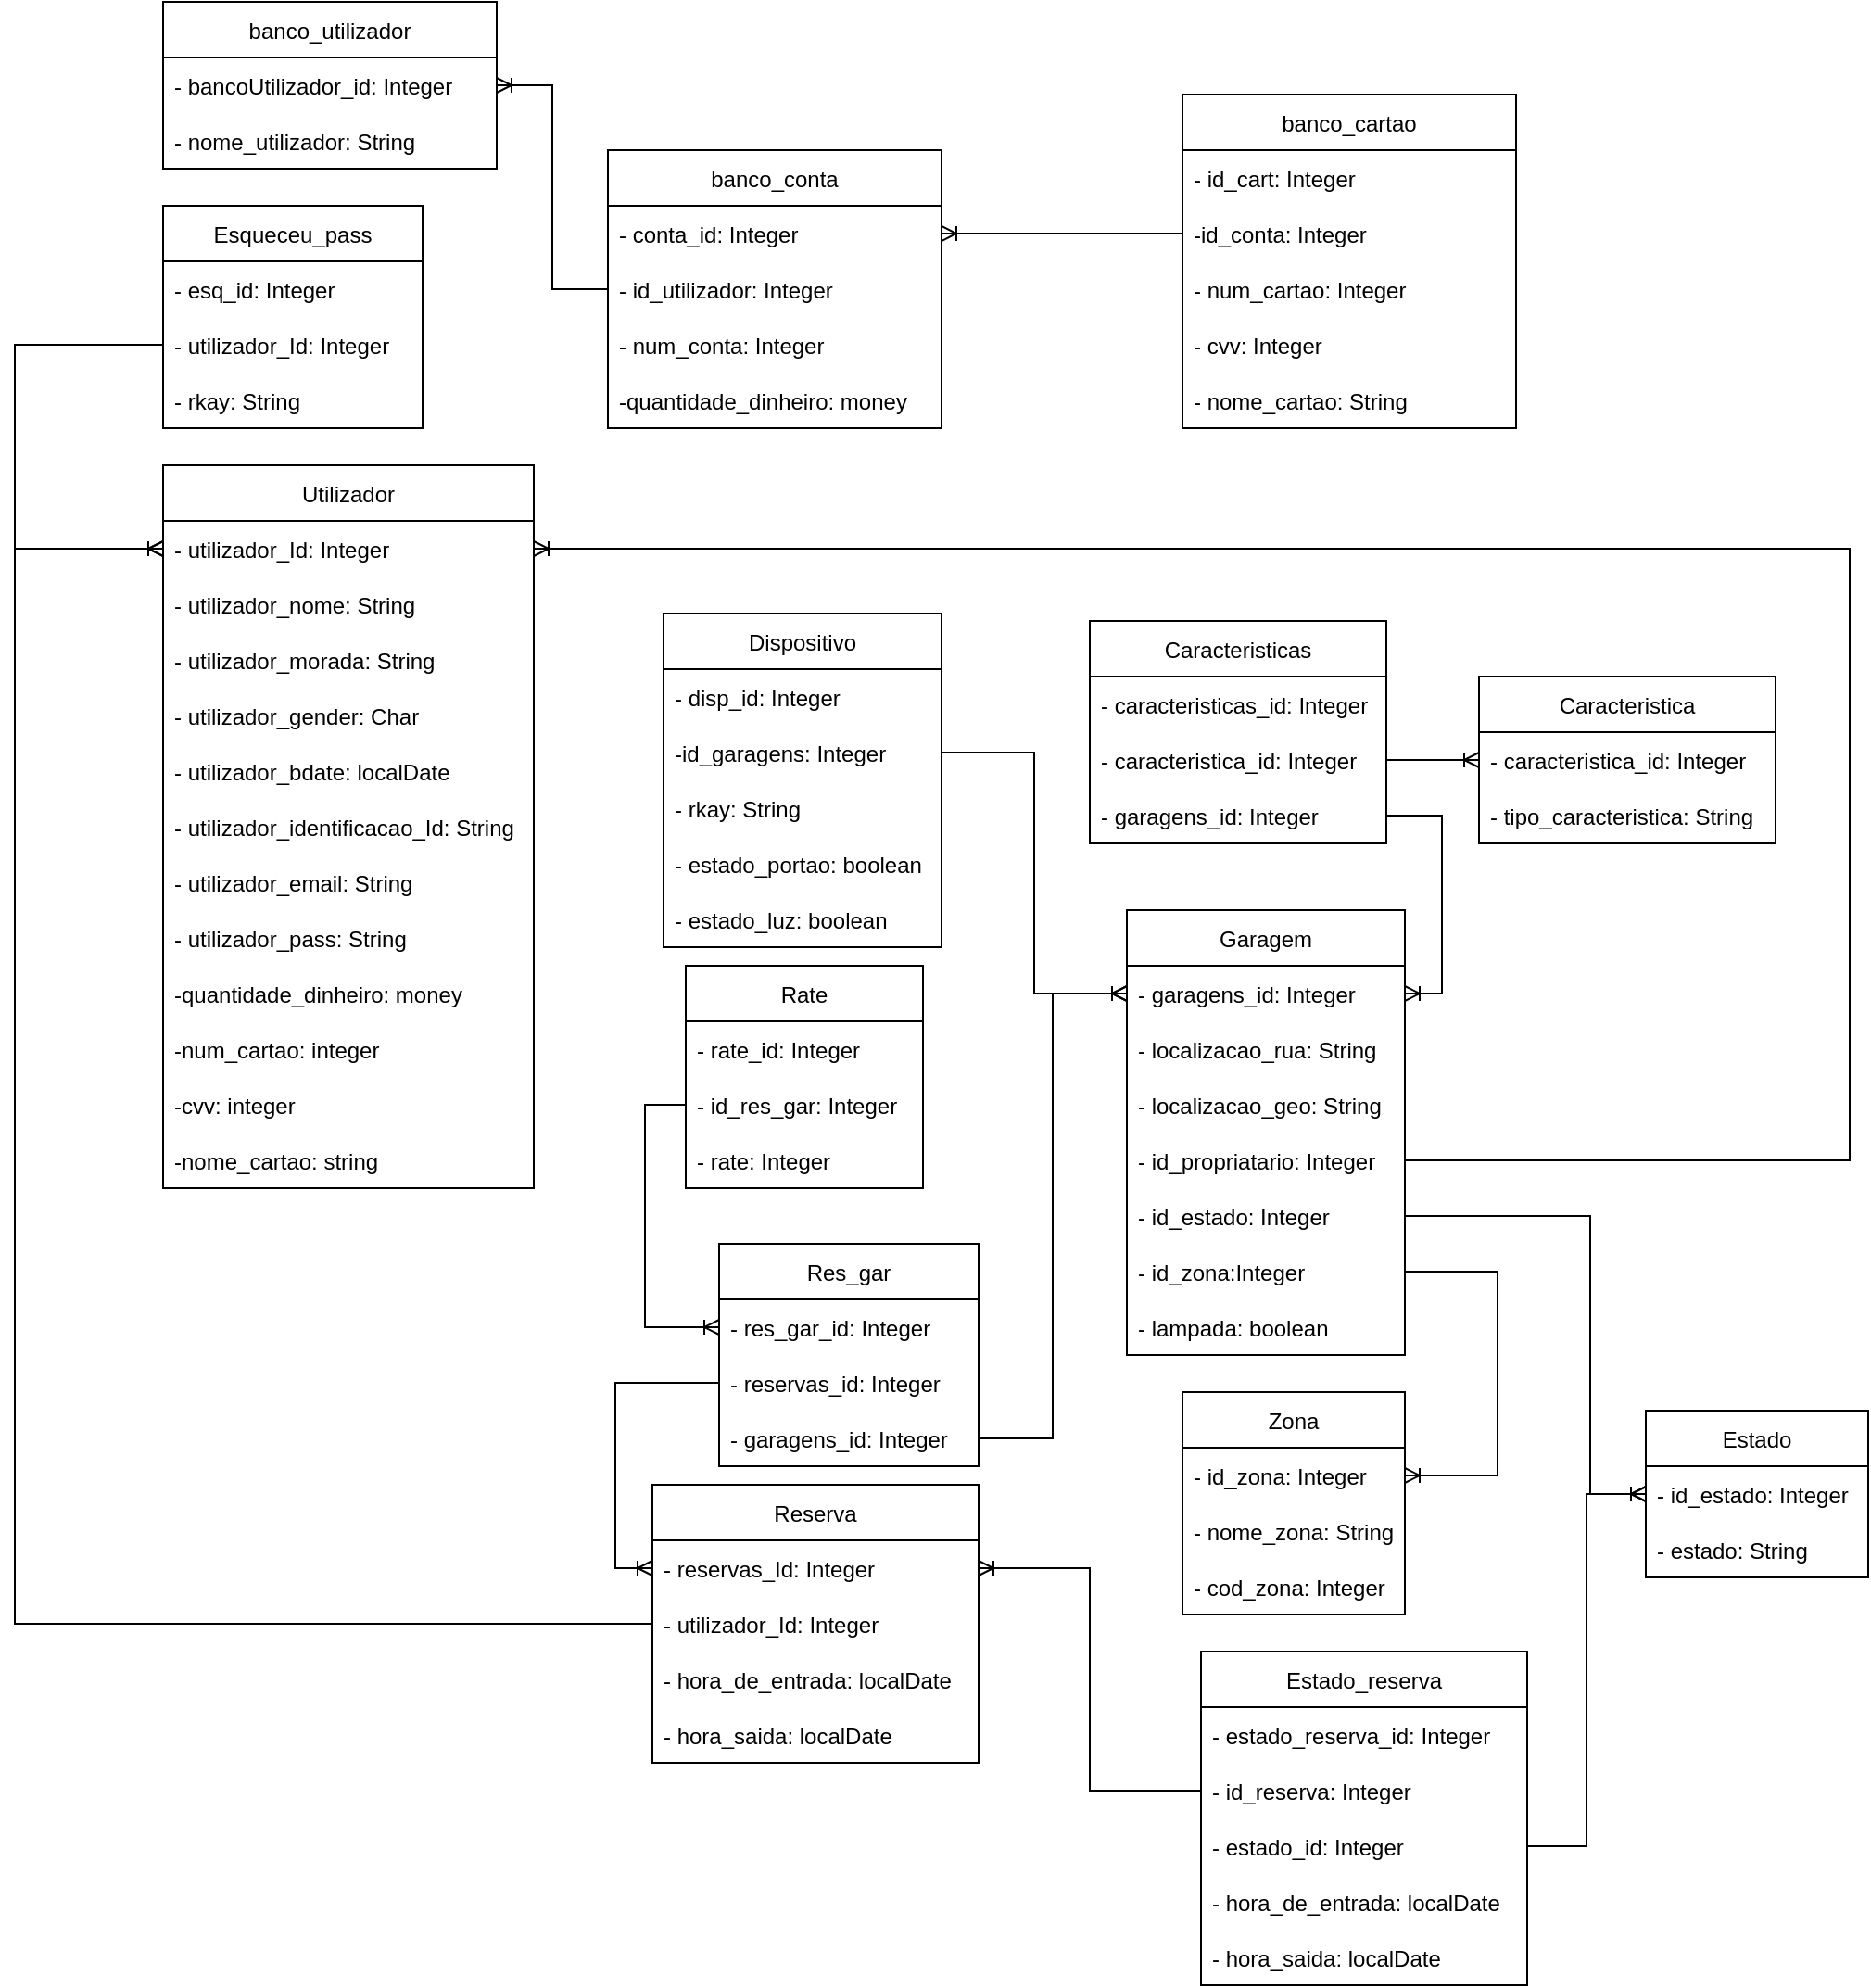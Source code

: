 <mxfile version="16.0.3" type="device"><diagram id="_NIFQZ709-v81NL5iWrv" name="Page-1"><mxGraphModel dx="2952" dy="1175" grid="1" gridSize="10" guides="1" tooltips="1" connect="1" arrows="1" fold="1" page="1" pageScale="1" pageWidth="827" pageHeight="1169" math="0" shadow="0"><root><mxCell id="0"/><mxCell id="1" parent="0"/><mxCell id="UOnvZTJCYlGmjPFMK3cX-1" value="Utilizador" style="swimlane;fontStyle=0;childLayout=stackLayout;horizontal=1;startSize=30;horizontalStack=0;resizeParent=1;resizeParentMax=0;resizeLast=0;collapsible=1;marginBottom=0;" parent="1" vertex="1"><mxGeometry x="-540" y="500" width="200" height="390" as="geometry"/></mxCell><mxCell id="UOnvZTJCYlGmjPFMK3cX-2" value="- utilizador_Id: Integer" style="text;strokeColor=none;fillColor=none;align=left;verticalAlign=middle;spacingLeft=4;spacingRight=4;overflow=hidden;points=[[0,0.5],[1,0.5]];portConstraint=eastwest;rotatable=0;" parent="UOnvZTJCYlGmjPFMK3cX-1" vertex="1"><mxGeometry y="30" width="200" height="30" as="geometry"/></mxCell><mxCell id="UOnvZTJCYlGmjPFMK3cX-3" value="- utilizador_nome: String" style="text;strokeColor=none;fillColor=none;align=left;verticalAlign=middle;spacingLeft=4;spacingRight=4;overflow=hidden;points=[[0,0.5],[1,0.5]];portConstraint=eastwest;rotatable=0;" parent="UOnvZTJCYlGmjPFMK3cX-1" vertex="1"><mxGeometry y="60" width="200" height="30" as="geometry"/></mxCell><mxCell id="UOnvZTJCYlGmjPFMK3cX-4" value="- utilizador_morada: String" style="text;strokeColor=none;fillColor=none;align=left;verticalAlign=middle;spacingLeft=4;spacingRight=4;overflow=hidden;points=[[0,0.5],[1,0.5]];portConstraint=eastwest;rotatable=0;" parent="UOnvZTJCYlGmjPFMK3cX-1" vertex="1"><mxGeometry y="90" width="200" height="30" as="geometry"/></mxCell><mxCell id="UOnvZTJCYlGmjPFMK3cX-50" value="- utilizador_gender: Char" style="text;strokeColor=none;fillColor=none;align=left;verticalAlign=middle;spacingLeft=4;spacingRight=4;overflow=hidden;points=[[0,0.5],[1,0.5]];portConstraint=eastwest;rotatable=0;" parent="UOnvZTJCYlGmjPFMK3cX-1" vertex="1"><mxGeometry y="120" width="200" height="30" as="geometry"/></mxCell><mxCell id="UOnvZTJCYlGmjPFMK3cX-51" value="- utilizador_bdate: localDate" style="text;strokeColor=none;fillColor=none;align=left;verticalAlign=middle;spacingLeft=4;spacingRight=4;overflow=hidden;points=[[0,0.5],[1,0.5]];portConstraint=eastwest;rotatable=0;" parent="UOnvZTJCYlGmjPFMK3cX-1" vertex="1"><mxGeometry y="150" width="200" height="30" as="geometry"/></mxCell><mxCell id="UOnvZTJCYlGmjPFMK3cX-52" value="- utilizador_identificacao_Id: String" style="text;strokeColor=none;fillColor=none;align=left;verticalAlign=middle;spacingLeft=4;spacingRight=4;overflow=hidden;points=[[0,0.5],[1,0.5]];portConstraint=eastwest;rotatable=0;" parent="UOnvZTJCYlGmjPFMK3cX-1" vertex="1"><mxGeometry y="180" width="200" height="30" as="geometry"/></mxCell><mxCell id="UOnvZTJCYlGmjPFMK3cX-53" value="- utilizador_email: String" style="text;strokeColor=none;fillColor=none;align=left;verticalAlign=middle;spacingLeft=4;spacingRight=4;overflow=hidden;points=[[0,0.5],[1,0.5]];portConstraint=eastwest;rotatable=0;" parent="UOnvZTJCYlGmjPFMK3cX-1" vertex="1"><mxGeometry y="210" width="200" height="30" as="geometry"/></mxCell><mxCell id="Xyl1kmjOaeubzJiTNwg9-1" value="- utilizador_pass: String" style="text;strokeColor=none;fillColor=none;align=left;verticalAlign=middle;spacingLeft=4;spacingRight=4;overflow=hidden;points=[[0,0.5],[1,0.5]];portConstraint=eastwest;rotatable=0;" vertex="1" parent="UOnvZTJCYlGmjPFMK3cX-1"><mxGeometry y="240" width="200" height="30" as="geometry"/></mxCell><mxCell id="Xyl1kmjOaeubzJiTNwg9-3" value="-quantidade_dinheiro: money" style="text;strokeColor=none;fillColor=none;align=left;verticalAlign=middle;spacingLeft=4;spacingRight=4;overflow=hidden;points=[[0,0.5],[1,0.5]];portConstraint=eastwest;rotatable=0;" vertex="1" parent="UOnvZTJCYlGmjPFMK3cX-1"><mxGeometry y="270" width="200" height="30" as="geometry"/></mxCell><mxCell id="Xyl1kmjOaeubzJiTNwg9-4" value="-num_cartao: integer" style="text;strokeColor=none;fillColor=none;align=left;verticalAlign=middle;spacingLeft=4;spacingRight=4;overflow=hidden;points=[[0,0.5],[1,0.5]];portConstraint=eastwest;rotatable=0;" vertex="1" parent="UOnvZTJCYlGmjPFMK3cX-1"><mxGeometry y="300" width="200" height="30" as="geometry"/></mxCell><mxCell id="Xyl1kmjOaeubzJiTNwg9-5" value="-cvv: integer" style="text;strokeColor=none;fillColor=none;align=left;verticalAlign=middle;spacingLeft=4;spacingRight=4;overflow=hidden;points=[[0,0.5],[1,0.5]];portConstraint=eastwest;rotatable=0;" vertex="1" parent="UOnvZTJCYlGmjPFMK3cX-1"><mxGeometry y="330" width="200" height="30" as="geometry"/></mxCell><mxCell id="Xyl1kmjOaeubzJiTNwg9-6" value="-nome_cartao: string" style="text;strokeColor=none;fillColor=none;align=left;verticalAlign=middle;spacingLeft=4;spacingRight=4;overflow=hidden;points=[[0,0.5],[1,0.5]];portConstraint=eastwest;rotatable=0;" vertex="1" parent="UOnvZTJCYlGmjPFMK3cX-1"><mxGeometry y="360" width="200" height="30" as="geometry"/></mxCell><mxCell id="UOnvZTJCYlGmjPFMK3cX-5" value="Reserva" style="swimlane;fontStyle=0;childLayout=stackLayout;horizontal=1;startSize=30;horizontalStack=0;resizeParent=1;resizeParentMax=0;resizeLast=0;collapsible=1;marginBottom=0;" parent="1" vertex="1"><mxGeometry x="-276" y="1050" width="176" height="150" as="geometry"/></mxCell><mxCell id="UOnvZTJCYlGmjPFMK3cX-6" value="- reservas_Id: Integer" style="text;strokeColor=none;fillColor=none;align=left;verticalAlign=middle;spacingLeft=4;spacingRight=4;overflow=hidden;points=[[0,0.5],[1,0.5]];portConstraint=eastwest;rotatable=0;" parent="UOnvZTJCYlGmjPFMK3cX-5" vertex="1"><mxGeometry y="30" width="176" height="30" as="geometry"/></mxCell><mxCell id="UOnvZTJCYlGmjPFMK3cX-7" value="- utilizador_Id: Integer" style="text;strokeColor=none;fillColor=none;align=left;verticalAlign=middle;spacingLeft=4;spacingRight=4;overflow=hidden;points=[[0,0.5],[1,0.5]];portConstraint=eastwest;rotatable=0;" parent="UOnvZTJCYlGmjPFMK3cX-5" vertex="1"><mxGeometry y="60" width="176" height="30" as="geometry"/></mxCell><mxCell id="UOnvZTJCYlGmjPFMK3cX-8" value="- hora_de_entrada: localDate" style="text;strokeColor=none;fillColor=none;align=left;verticalAlign=middle;spacingLeft=4;spacingRight=4;overflow=hidden;points=[[0,0.5],[1,0.5]];portConstraint=eastwest;rotatable=0;" parent="UOnvZTJCYlGmjPFMK3cX-5" vertex="1"><mxGeometry y="90" width="176" height="30" as="geometry"/></mxCell><mxCell id="UOnvZTJCYlGmjPFMK3cX-57" value="- hora_saida: localDate" style="text;strokeColor=none;fillColor=none;align=left;verticalAlign=middle;spacingLeft=4;spacingRight=4;overflow=hidden;points=[[0,0.5],[1,0.5]];portConstraint=eastwest;rotatable=0;" parent="UOnvZTJCYlGmjPFMK3cX-5" vertex="1"><mxGeometry y="120" width="176" height="30" as="geometry"/></mxCell><mxCell id="UOnvZTJCYlGmjPFMK3cX-9" value="Rate" style="swimlane;fontStyle=0;childLayout=stackLayout;horizontal=1;startSize=30;horizontalStack=0;resizeParent=1;resizeParentMax=0;resizeLast=0;collapsible=1;marginBottom=0;" parent="1" vertex="1"><mxGeometry x="-258" y="770" width="128" height="120" as="geometry"/></mxCell><mxCell id="UOnvZTJCYlGmjPFMK3cX-10" value="- rate_id: Integer" style="text;strokeColor=none;fillColor=none;align=left;verticalAlign=middle;spacingLeft=4;spacingRight=4;overflow=hidden;points=[[0,0.5],[1,0.5]];portConstraint=eastwest;rotatable=0;" parent="UOnvZTJCYlGmjPFMK3cX-9" vertex="1"><mxGeometry y="30" width="128" height="30" as="geometry"/></mxCell><mxCell id="UOnvZTJCYlGmjPFMK3cX-11" value="- id_res_gar: Integer" style="text;strokeColor=none;fillColor=none;align=left;verticalAlign=middle;spacingLeft=4;spacingRight=4;overflow=hidden;points=[[0,0.5],[1,0.5]];portConstraint=eastwest;rotatable=0;" parent="UOnvZTJCYlGmjPFMK3cX-9" vertex="1"><mxGeometry y="60" width="128" height="30" as="geometry"/></mxCell><mxCell id="UOnvZTJCYlGmjPFMK3cX-56" value="- rate: Integer" style="text;strokeColor=none;fillColor=none;align=left;verticalAlign=middle;spacingLeft=4;spacingRight=4;overflow=hidden;points=[[0,0.5],[1,0.5]];portConstraint=eastwest;rotatable=0;" parent="UOnvZTJCYlGmjPFMK3cX-9" vertex="1"><mxGeometry y="90" width="128" height="30" as="geometry"/></mxCell><mxCell id="UOnvZTJCYlGmjPFMK3cX-16" value="Res_gar" style="swimlane;fontStyle=0;childLayout=stackLayout;horizontal=1;startSize=30;horizontalStack=0;resizeParent=1;resizeParentMax=0;resizeLast=0;collapsible=1;marginBottom=0;" parent="1" vertex="1"><mxGeometry x="-240" y="920" width="140" height="120" as="geometry"/></mxCell><mxCell id="UOnvZTJCYlGmjPFMK3cX-17" value="- res_gar_id: Integer" style="text;strokeColor=none;fillColor=none;align=left;verticalAlign=middle;spacingLeft=4;spacingRight=4;overflow=hidden;points=[[0,0.5],[1,0.5]];portConstraint=eastwest;rotatable=0;" parent="UOnvZTJCYlGmjPFMK3cX-16" vertex="1"><mxGeometry y="30" width="140" height="30" as="geometry"/></mxCell><mxCell id="UOnvZTJCYlGmjPFMK3cX-18" value="- reservas_id: Integer" style="text;strokeColor=none;fillColor=none;align=left;verticalAlign=middle;spacingLeft=4;spacingRight=4;overflow=hidden;points=[[0,0.5],[1,0.5]];portConstraint=eastwest;rotatable=0;" parent="UOnvZTJCYlGmjPFMK3cX-16" vertex="1"><mxGeometry y="60" width="140" height="30" as="geometry"/></mxCell><mxCell id="UOnvZTJCYlGmjPFMK3cX-19" value="- garagens_id: Integer" style="text;strokeColor=none;fillColor=none;align=left;verticalAlign=middle;spacingLeft=4;spacingRight=4;overflow=hidden;points=[[0,0.5],[1,0.5]];portConstraint=eastwest;rotatable=0;" parent="UOnvZTJCYlGmjPFMK3cX-16" vertex="1"><mxGeometry y="90" width="140" height="30" as="geometry"/></mxCell><mxCell id="UOnvZTJCYlGmjPFMK3cX-27" value="Garagem" style="swimlane;fontStyle=0;childLayout=stackLayout;horizontal=1;startSize=30;horizontalStack=0;resizeParent=1;resizeParentMax=0;resizeLast=0;collapsible=1;marginBottom=0;" parent="1" vertex="1"><mxGeometry x="-20" y="740" width="150" height="240" as="geometry"/></mxCell><mxCell id="UOnvZTJCYlGmjPFMK3cX-29" value="- garagens_id: Integer" style="text;strokeColor=none;fillColor=none;align=left;verticalAlign=middle;spacingLeft=4;spacingRight=4;overflow=hidden;points=[[0,0.5],[1,0.5]];portConstraint=eastwest;rotatable=0;" parent="UOnvZTJCYlGmjPFMK3cX-27" vertex="1"><mxGeometry y="30" width="150" height="30" as="geometry"/></mxCell><mxCell id="Xyl1kmjOaeubzJiTNwg9-16" value="- localizacao_rua: String" style="text;strokeColor=none;fillColor=none;align=left;verticalAlign=middle;spacingLeft=4;spacingRight=4;overflow=hidden;points=[[0,0.5],[1,0.5]];portConstraint=eastwest;rotatable=0;" vertex="1" parent="UOnvZTJCYlGmjPFMK3cX-27"><mxGeometry y="60" width="150" height="30" as="geometry"/></mxCell><mxCell id="Xyl1kmjOaeubzJiTNwg9-17" value="- localizacao_geo: String" style="text;strokeColor=none;fillColor=none;align=left;verticalAlign=middle;spacingLeft=4;spacingRight=4;overflow=hidden;points=[[0,0.5],[1,0.5]];portConstraint=eastwest;rotatable=0;" vertex="1" parent="UOnvZTJCYlGmjPFMK3cX-27"><mxGeometry y="90" width="150" height="30" as="geometry"/></mxCell><mxCell id="UOnvZTJCYlGmjPFMK3cX-28" value="- id_propriatario: Integer" style="text;strokeColor=none;fillColor=none;align=left;verticalAlign=middle;spacingLeft=4;spacingRight=4;overflow=hidden;points=[[0,0.5],[1,0.5]];portConstraint=eastwest;rotatable=0;" parent="UOnvZTJCYlGmjPFMK3cX-27" vertex="1"><mxGeometry y="120" width="150" height="30" as="geometry"/></mxCell><mxCell id="UOnvZTJCYlGmjPFMK3cX-62" value="- id_estado: Integer" style="text;strokeColor=none;fillColor=none;align=left;verticalAlign=middle;spacingLeft=4;spacingRight=4;overflow=hidden;points=[[0,0.5],[1,0.5]];portConstraint=eastwest;rotatable=0;" parent="UOnvZTJCYlGmjPFMK3cX-27" vertex="1"><mxGeometry y="150" width="150" height="30" as="geometry"/></mxCell><mxCell id="UOnvZTJCYlGmjPFMK3cX-63" value="- id_zona:Integer" style="text;strokeColor=none;fillColor=none;align=left;verticalAlign=middle;spacingLeft=4;spacingRight=4;overflow=hidden;points=[[0,0.5],[1,0.5]];portConstraint=eastwest;rotatable=0;" parent="UOnvZTJCYlGmjPFMK3cX-27" vertex="1"><mxGeometry y="180" width="150" height="30" as="geometry"/></mxCell><mxCell id="Xyl1kmjOaeubzJiTNwg9-18" value="- lampada: boolean" style="text;strokeColor=none;fillColor=none;align=left;verticalAlign=middle;spacingLeft=4;spacingRight=4;overflow=hidden;points=[[0,0.5],[1,0.5]];portConstraint=eastwest;rotatable=0;" vertex="1" parent="UOnvZTJCYlGmjPFMK3cX-27"><mxGeometry y="210" width="150" height="30" as="geometry"/></mxCell><mxCell id="UOnvZTJCYlGmjPFMK3cX-34" value="Estado" style="swimlane;fontStyle=0;childLayout=stackLayout;horizontal=1;startSize=30;horizontalStack=0;resizeParent=1;resizeParentMax=0;resizeLast=0;collapsible=1;marginBottom=0;" parent="1" vertex="1"><mxGeometry x="260" y="1010" width="120" height="90" as="geometry"/></mxCell><mxCell id="UOnvZTJCYlGmjPFMK3cX-35" value="- id_estado: Integer" style="text;strokeColor=none;fillColor=none;align=left;verticalAlign=middle;spacingLeft=4;spacingRight=4;overflow=hidden;points=[[0,0.5],[1,0.5]];portConstraint=eastwest;rotatable=0;" parent="UOnvZTJCYlGmjPFMK3cX-34" vertex="1"><mxGeometry y="30" width="120" height="30" as="geometry"/></mxCell><mxCell id="UOnvZTJCYlGmjPFMK3cX-36" value="- estado: String" style="text;strokeColor=none;fillColor=none;align=left;verticalAlign=middle;spacingLeft=4;spacingRight=4;overflow=hidden;points=[[0,0.5],[1,0.5]];portConstraint=eastwest;rotatable=0;" parent="UOnvZTJCYlGmjPFMK3cX-34" vertex="1"><mxGeometry y="60" width="120" height="30" as="geometry"/></mxCell><mxCell id="UOnvZTJCYlGmjPFMK3cX-39" value="Zona" style="swimlane;fontStyle=0;childLayout=stackLayout;horizontal=1;startSize=30;horizontalStack=0;resizeParent=1;resizeParentMax=0;resizeLast=0;collapsible=1;marginBottom=0;" parent="1" vertex="1"><mxGeometry x="10" y="1000" width="120" height="120" as="geometry"/></mxCell><mxCell id="UOnvZTJCYlGmjPFMK3cX-40" value="- id_zona: Integer" style="text;strokeColor=none;fillColor=none;align=left;verticalAlign=middle;spacingLeft=4;spacingRight=4;overflow=hidden;points=[[0,0.5],[1,0.5]];portConstraint=eastwest;rotatable=0;" parent="UOnvZTJCYlGmjPFMK3cX-39" vertex="1"><mxGeometry y="30" width="120" height="30" as="geometry"/></mxCell><mxCell id="UOnvZTJCYlGmjPFMK3cX-41" value="- nome_zona: String" style="text;strokeColor=none;fillColor=none;align=left;verticalAlign=middle;spacingLeft=4;spacingRight=4;overflow=hidden;points=[[0,0.5],[1,0.5]];portConstraint=eastwest;rotatable=0;" parent="UOnvZTJCYlGmjPFMK3cX-39" vertex="1"><mxGeometry y="60" width="120" height="30" as="geometry"/></mxCell><mxCell id="UOnvZTJCYlGmjPFMK3cX-42" value="- cod_zona: Integer" style="text;strokeColor=none;fillColor=none;align=left;verticalAlign=middle;spacingLeft=4;spacingRight=4;overflow=hidden;points=[[0,0.5],[1,0.5]];portConstraint=eastwest;rotatable=0;" parent="UOnvZTJCYlGmjPFMK3cX-39" vertex="1"><mxGeometry y="90" width="120" height="30" as="geometry"/></mxCell><mxCell id="UOnvZTJCYlGmjPFMK3cX-44" value="Estado_reserva" style="swimlane;fontStyle=0;childLayout=stackLayout;horizontal=1;startSize=30;horizontalStack=0;resizeParent=1;resizeParentMax=0;resizeLast=0;collapsible=1;marginBottom=0;" parent="1" vertex="1"><mxGeometry x="20" y="1140" width="176" height="180" as="geometry"/></mxCell><mxCell id="UOnvZTJCYlGmjPFMK3cX-45" value="- estado_reserva_id: Integer" style="text;strokeColor=none;fillColor=none;align=left;verticalAlign=middle;spacingLeft=4;spacingRight=4;overflow=hidden;points=[[0,0.5],[1,0.5]];portConstraint=eastwest;rotatable=0;" parent="UOnvZTJCYlGmjPFMK3cX-44" vertex="1"><mxGeometry y="30" width="176" height="30" as="geometry"/></mxCell><mxCell id="Xyl1kmjOaeubzJiTNwg9-20" value="- id_reserva: Integer" style="text;strokeColor=none;fillColor=none;align=left;verticalAlign=middle;spacingLeft=4;spacingRight=4;overflow=hidden;points=[[0,0.5],[1,0.5]];portConstraint=eastwest;rotatable=0;" vertex="1" parent="UOnvZTJCYlGmjPFMK3cX-44"><mxGeometry y="60" width="176" height="30" as="geometry"/></mxCell><mxCell id="UOnvZTJCYlGmjPFMK3cX-46" value="- estado_id: Integer" style="text;strokeColor=none;fillColor=none;align=left;verticalAlign=middle;spacingLeft=4;spacingRight=4;overflow=hidden;points=[[0,0.5],[1,0.5]];portConstraint=eastwest;rotatable=0;" parent="UOnvZTJCYlGmjPFMK3cX-44" vertex="1"><mxGeometry y="90" width="176" height="30" as="geometry"/></mxCell><mxCell id="UOnvZTJCYlGmjPFMK3cX-58" value="- hora_de_entrada: localDate" style="text;strokeColor=none;fillColor=none;align=left;verticalAlign=middle;spacingLeft=4;spacingRight=4;overflow=hidden;points=[[0,0.5],[1,0.5]];portConstraint=eastwest;rotatable=0;" parent="UOnvZTJCYlGmjPFMK3cX-44" vertex="1"><mxGeometry y="120" width="176" height="30" as="geometry"/></mxCell><mxCell id="UOnvZTJCYlGmjPFMK3cX-59" value="- hora_saida: localDate" style="text;strokeColor=none;fillColor=none;align=left;verticalAlign=middle;spacingLeft=4;spacingRight=4;overflow=hidden;points=[[0,0.5],[1,0.5]];portConstraint=eastwest;rotatable=0;" parent="UOnvZTJCYlGmjPFMK3cX-44" vertex="1"><mxGeometry y="150" width="176" height="30" as="geometry"/></mxCell><mxCell id="Xyl1kmjOaeubzJiTNwg9-7" value="Caracteristicas" style="swimlane;fontStyle=0;childLayout=stackLayout;horizontal=1;startSize=30;horizontalStack=0;resizeParent=1;resizeParentMax=0;resizeLast=0;collapsible=1;marginBottom=0;" vertex="1" parent="1"><mxGeometry x="-40" y="584" width="160" height="120" as="geometry"/></mxCell><mxCell id="Xyl1kmjOaeubzJiTNwg9-8" value="- caracteristicas_id: Integer" style="text;strokeColor=none;fillColor=none;align=left;verticalAlign=middle;spacingLeft=4;spacingRight=4;overflow=hidden;points=[[0,0.5],[1,0.5]];portConstraint=eastwest;rotatable=0;" vertex="1" parent="Xyl1kmjOaeubzJiTNwg9-7"><mxGeometry y="30" width="160" height="30" as="geometry"/></mxCell><mxCell id="Xyl1kmjOaeubzJiTNwg9-27" value="- caracteristica_id: Integer" style="text;strokeColor=none;fillColor=none;align=left;verticalAlign=middle;spacingLeft=4;spacingRight=4;overflow=hidden;points=[[0,0.5],[1,0.5]];portConstraint=eastwest;rotatable=0;" vertex="1" parent="Xyl1kmjOaeubzJiTNwg9-7"><mxGeometry y="60" width="160" height="30" as="geometry"/></mxCell><mxCell id="Xyl1kmjOaeubzJiTNwg9-28" value="- garagens_id: Integer" style="text;strokeColor=none;fillColor=none;align=left;verticalAlign=middle;spacingLeft=4;spacingRight=4;overflow=hidden;points=[[0,0.5],[1,0.5]];portConstraint=eastwest;rotatable=0;" vertex="1" parent="Xyl1kmjOaeubzJiTNwg9-7"><mxGeometry y="90" width="160" height="30" as="geometry"/></mxCell><mxCell id="Xyl1kmjOaeubzJiTNwg9-11" value="Caracteristica" style="swimlane;fontStyle=0;childLayout=stackLayout;horizontal=1;startSize=30;horizontalStack=0;resizeParent=1;resizeParentMax=0;resizeLast=0;collapsible=1;marginBottom=0;" vertex="1" parent="1"><mxGeometry x="170" y="614" width="160" height="90" as="geometry"/></mxCell><mxCell id="Xyl1kmjOaeubzJiTNwg9-12" value="- caracteristica_id: Integer" style="text;strokeColor=none;fillColor=none;align=left;verticalAlign=middle;spacingLeft=4;spacingRight=4;overflow=hidden;points=[[0,0.5],[1,0.5]];portConstraint=eastwest;rotatable=0;" vertex="1" parent="Xyl1kmjOaeubzJiTNwg9-11"><mxGeometry y="30" width="160" height="30" as="geometry"/></mxCell><mxCell id="Xyl1kmjOaeubzJiTNwg9-13" value="- tipo_caracteristica: String" style="text;strokeColor=none;fillColor=none;align=left;verticalAlign=middle;spacingLeft=4;spacingRight=4;overflow=hidden;points=[[0,0.5],[1,0.5]];portConstraint=eastwest;rotatable=0;" vertex="1" parent="Xyl1kmjOaeubzJiTNwg9-11"><mxGeometry y="60" width="160" height="30" as="geometry"/></mxCell><mxCell id="Xyl1kmjOaeubzJiTNwg9-21" value="Esqueceu_pass" style="swimlane;fontStyle=0;childLayout=stackLayout;horizontal=1;startSize=30;horizontalStack=0;resizeParent=1;resizeParentMax=0;resizeLast=0;collapsible=1;marginBottom=0;" vertex="1" parent="1"><mxGeometry x="-540" y="360" width="140" height="120" as="geometry"/></mxCell><mxCell id="Xyl1kmjOaeubzJiTNwg9-22" value="- esq_id: Integer" style="text;strokeColor=none;fillColor=none;align=left;verticalAlign=middle;spacingLeft=4;spacingRight=4;overflow=hidden;points=[[0,0.5],[1,0.5]];portConstraint=eastwest;rotatable=0;" vertex="1" parent="Xyl1kmjOaeubzJiTNwg9-21"><mxGeometry y="30" width="140" height="30" as="geometry"/></mxCell><mxCell id="Xyl1kmjOaeubzJiTNwg9-29" value="- utilizador_Id: Integer" style="text;strokeColor=none;fillColor=none;align=left;verticalAlign=middle;spacingLeft=4;spacingRight=4;overflow=hidden;points=[[0,0.5],[1,0.5]];portConstraint=eastwest;rotatable=0;" vertex="1" parent="Xyl1kmjOaeubzJiTNwg9-21"><mxGeometry y="60" width="140" height="30" as="geometry"/></mxCell><mxCell id="Xyl1kmjOaeubzJiTNwg9-23" value="- rkay: String" style="text;strokeColor=none;fillColor=none;align=left;verticalAlign=middle;spacingLeft=4;spacingRight=4;overflow=hidden;points=[[0,0.5],[1,0.5]];portConstraint=eastwest;rotatable=0;" vertex="1" parent="Xyl1kmjOaeubzJiTNwg9-21"><mxGeometry y="90" width="140" height="30" as="geometry"/></mxCell><mxCell id="Xyl1kmjOaeubzJiTNwg9-24" value="Dispositivo" style="swimlane;fontStyle=0;childLayout=stackLayout;horizontal=1;startSize=30;horizontalStack=0;resizeParent=1;resizeParentMax=0;resizeLast=0;collapsible=1;marginBottom=0;" vertex="1" parent="1"><mxGeometry x="-270" y="580" width="150" height="180" as="geometry"/></mxCell><mxCell id="Xyl1kmjOaeubzJiTNwg9-25" value="- disp_id: Integer" style="text;strokeColor=none;fillColor=none;align=left;verticalAlign=middle;spacingLeft=4;spacingRight=4;overflow=hidden;points=[[0,0.5],[1,0.5]];portConstraint=eastwest;rotatable=0;" vertex="1" parent="Xyl1kmjOaeubzJiTNwg9-24"><mxGeometry y="30" width="150" height="30" as="geometry"/></mxCell><mxCell id="Xyl1kmjOaeubzJiTNwg9-30" value="-id_garagens: Integer" style="text;strokeColor=none;fillColor=none;align=left;verticalAlign=middle;spacingLeft=4;spacingRight=4;overflow=hidden;points=[[0,0.5],[1,0.5]];portConstraint=eastwest;rotatable=0;" vertex="1" parent="Xyl1kmjOaeubzJiTNwg9-24"><mxGeometry y="60" width="150" height="30" as="geometry"/></mxCell><mxCell id="Xyl1kmjOaeubzJiTNwg9-31" value="- rkay: String" style="text;strokeColor=none;fillColor=none;align=left;verticalAlign=middle;spacingLeft=4;spacingRight=4;overflow=hidden;points=[[0,0.5],[1,0.5]];portConstraint=eastwest;rotatable=0;" vertex="1" parent="Xyl1kmjOaeubzJiTNwg9-24"><mxGeometry y="90" width="150" height="30" as="geometry"/></mxCell><mxCell id="Xyl1kmjOaeubzJiTNwg9-33" value="- estado_portao: boolean" style="text;strokeColor=none;fillColor=none;align=left;verticalAlign=middle;spacingLeft=4;spacingRight=4;overflow=hidden;points=[[0,0.5],[1,0.5]];portConstraint=eastwest;rotatable=0;" vertex="1" parent="Xyl1kmjOaeubzJiTNwg9-24"><mxGeometry y="120" width="150" height="30" as="geometry"/></mxCell><mxCell id="Xyl1kmjOaeubzJiTNwg9-32" value="- estado_luz: boolean" style="text;strokeColor=none;fillColor=none;align=left;verticalAlign=middle;spacingLeft=4;spacingRight=4;overflow=hidden;points=[[0,0.5],[1,0.5]];portConstraint=eastwest;rotatable=0;" vertex="1" parent="Xyl1kmjOaeubzJiTNwg9-24"><mxGeometry y="150" width="150" height="30" as="geometry"/></mxCell><mxCell id="Xyl1kmjOaeubzJiTNwg9-37" style="edgeStyle=orthogonalEdgeStyle;rounded=0;orthogonalLoop=1;jettySize=auto;html=1;endArrow=ERoneToMany;endFill=0;" edge="1" parent="1" source="Xyl1kmjOaeubzJiTNwg9-27" target="Xyl1kmjOaeubzJiTNwg9-12"><mxGeometry relative="1" as="geometry"/></mxCell><mxCell id="Xyl1kmjOaeubzJiTNwg9-39" style="edgeStyle=orthogonalEdgeStyle;rounded=0;orthogonalLoop=1;jettySize=auto;html=1;endArrow=ERoneToMany;endFill=0;" edge="1" parent="1" source="UOnvZTJCYlGmjPFMK3cX-46" target="UOnvZTJCYlGmjPFMK3cX-35"><mxGeometry relative="1" as="geometry"/></mxCell><mxCell id="Xyl1kmjOaeubzJiTNwg9-40" style="edgeStyle=orthogonalEdgeStyle;rounded=0;orthogonalLoop=1;jettySize=auto;html=1;endArrow=ERoneToMany;endFill=0;" edge="1" parent="1" source="Xyl1kmjOaeubzJiTNwg9-20" target="UOnvZTJCYlGmjPFMK3cX-6"><mxGeometry relative="1" as="geometry"/></mxCell><mxCell id="Xyl1kmjOaeubzJiTNwg9-41" style="edgeStyle=orthogonalEdgeStyle;rounded=0;orthogonalLoop=1;jettySize=auto;html=1;endArrow=ERoneToMany;endFill=0;" edge="1" parent="1" source="UOnvZTJCYlGmjPFMK3cX-7" target="UOnvZTJCYlGmjPFMK3cX-2"><mxGeometry relative="1" as="geometry"><Array as="points"><mxPoint x="-620" y="1125"/><mxPoint x="-620" y="545"/></Array></mxGeometry></mxCell><mxCell id="Xyl1kmjOaeubzJiTNwg9-46" style="edgeStyle=orthogonalEdgeStyle;rounded=0;orthogonalLoop=1;jettySize=auto;html=1;endArrow=ERoneToMany;endFill=0;" edge="1" parent="1" source="UOnvZTJCYlGmjPFMK3cX-63" target="UOnvZTJCYlGmjPFMK3cX-40"><mxGeometry relative="1" as="geometry"><Array as="points"><mxPoint x="180" y="935"/><mxPoint x="180" y="1045"/></Array></mxGeometry></mxCell><mxCell id="Xyl1kmjOaeubzJiTNwg9-48" style="edgeStyle=orthogonalEdgeStyle;rounded=0;orthogonalLoop=1;jettySize=auto;html=1;entryX=0;entryY=0.5;entryDx=0;entryDy=0;endArrow=ERoneToMany;endFill=0;" edge="1" parent="1" source="UOnvZTJCYlGmjPFMK3cX-18" target="UOnvZTJCYlGmjPFMK3cX-6"><mxGeometry relative="1" as="geometry"/></mxCell><mxCell id="Xyl1kmjOaeubzJiTNwg9-49" style="edgeStyle=orthogonalEdgeStyle;rounded=0;orthogonalLoop=1;jettySize=auto;html=1;entryX=0;entryY=0.5;entryDx=0;entryDy=0;endArrow=ERoneToMany;endFill=0;" edge="1" parent="1" source="UOnvZTJCYlGmjPFMK3cX-19" target="UOnvZTJCYlGmjPFMK3cX-29"><mxGeometry relative="1" as="geometry"/></mxCell><mxCell id="Xyl1kmjOaeubzJiTNwg9-53" style="edgeStyle=orthogonalEdgeStyle;rounded=0;orthogonalLoop=1;jettySize=auto;html=1;endArrow=ERoneToMany;endFill=0;" edge="1" parent="1" source="Xyl1kmjOaeubzJiTNwg9-30" target="UOnvZTJCYlGmjPFMK3cX-29"><mxGeometry relative="1" as="geometry"/></mxCell><mxCell id="Xyl1kmjOaeubzJiTNwg9-54" style="edgeStyle=orthogonalEdgeStyle;rounded=0;orthogonalLoop=1;jettySize=auto;html=1;endArrow=ERoneToMany;endFill=0;" edge="1" parent="1" source="UOnvZTJCYlGmjPFMK3cX-11" target="UOnvZTJCYlGmjPFMK3cX-17"><mxGeometry relative="1" as="geometry"><Array as="points"><mxPoint x="-280" y="845"/><mxPoint x="-280" y="965"/></Array></mxGeometry></mxCell><mxCell id="Xyl1kmjOaeubzJiTNwg9-55" style="edgeStyle=orthogonalEdgeStyle;rounded=0;orthogonalLoop=1;jettySize=auto;html=1;endArrow=ERoneToMany;endFill=0;" edge="1" parent="1" source="UOnvZTJCYlGmjPFMK3cX-28" target="UOnvZTJCYlGmjPFMK3cX-2"><mxGeometry relative="1" as="geometry"><Array as="points"><mxPoint x="370" y="875"/><mxPoint x="370" y="545"/></Array></mxGeometry></mxCell><mxCell id="Xyl1kmjOaeubzJiTNwg9-56" style="edgeStyle=orthogonalEdgeStyle;rounded=0;orthogonalLoop=1;jettySize=auto;html=1;entryX=0;entryY=0.5;entryDx=0;entryDy=0;endArrow=ERoneToMany;endFill=0;" edge="1" parent="1" source="UOnvZTJCYlGmjPFMK3cX-62" target="UOnvZTJCYlGmjPFMK3cX-35"><mxGeometry relative="1" as="geometry"><Array as="points"><mxPoint x="230" y="905"/><mxPoint x="230" y="1055"/></Array></mxGeometry></mxCell><mxCell id="Xyl1kmjOaeubzJiTNwg9-57" style="edgeStyle=orthogonalEdgeStyle;rounded=0;orthogonalLoop=1;jettySize=auto;html=1;entryX=1;entryY=0.5;entryDx=0;entryDy=0;endArrow=ERoneToMany;endFill=0;" edge="1" parent="1" source="Xyl1kmjOaeubzJiTNwg9-28" target="UOnvZTJCYlGmjPFMK3cX-29"><mxGeometry relative="1" as="geometry"/></mxCell><mxCell id="Xyl1kmjOaeubzJiTNwg9-59" style="edgeStyle=orthogonalEdgeStyle;rounded=0;orthogonalLoop=1;jettySize=auto;html=1;endArrow=ERoneToMany;endFill=0;" edge="1" parent="1" source="Xyl1kmjOaeubzJiTNwg9-29" target="UOnvZTJCYlGmjPFMK3cX-2"><mxGeometry relative="1" as="geometry"><Array as="points"><mxPoint x="-620" y="435"/><mxPoint x="-620" y="545"/></Array></mxGeometry></mxCell><mxCell id="Xyl1kmjOaeubzJiTNwg9-60" value="banco_utilizador" style="swimlane;fontStyle=0;childLayout=stackLayout;horizontal=1;startSize=30;horizontalStack=0;resizeParent=1;resizeParentMax=0;resizeLast=0;collapsible=1;marginBottom=0;" vertex="1" parent="1"><mxGeometry x="-540" y="250" width="180" height="90" as="geometry"/></mxCell><mxCell id="Xyl1kmjOaeubzJiTNwg9-61" value="- bancoUtilizador_id: Integer" style="text;strokeColor=none;fillColor=none;align=left;verticalAlign=middle;spacingLeft=4;spacingRight=4;overflow=hidden;points=[[0,0.5],[1,0.5]];portConstraint=eastwest;rotatable=0;" vertex="1" parent="Xyl1kmjOaeubzJiTNwg9-60"><mxGeometry y="30" width="180" height="30" as="geometry"/></mxCell><mxCell id="Xyl1kmjOaeubzJiTNwg9-63" value="- nome_utilizador: String" style="text;strokeColor=none;fillColor=none;align=left;verticalAlign=middle;spacingLeft=4;spacingRight=4;overflow=hidden;points=[[0,0.5],[1,0.5]];portConstraint=eastwest;rotatable=0;" vertex="1" parent="Xyl1kmjOaeubzJiTNwg9-60"><mxGeometry y="60" width="180" height="30" as="geometry"/></mxCell><mxCell id="Xyl1kmjOaeubzJiTNwg9-64" value="banco_conta" style="swimlane;fontStyle=0;childLayout=stackLayout;horizontal=1;startSize=30;horizontalStack=0;resizeParent=1;resizeParentMax=0;resizeLast=0;collapsible=1;marginBottom=0;" vertex="1" parent="1"><mxGeometry x="-300" y="330" width="180" height="150" as="geometry"/></mxCell><mxCell id="Xyl1kmjOaeubzJiTNwg9-65" value="- conta_id: Integer" style="text;strokeColor=none;fillColor=none;align=left;verticalAlign=middle;spacingLeft=4;spacingRight=4;overflow=hidden;points=[[0,0.5],[1,0.5]];portConstraint=eastwest;rotatable=0;" vertex="1" parent="Xyl1kmjOaeubzJiTNwg9-64"><mxGeometry y="30" width="180" height="30" as="geometry"/></mxCell><mxCell id="Xyl1kmjOaeubzJiTNwg9-66" value="- id_utilizador: Integer" style="text;strokeColor=none;fillColor=none;align=left;verticalAlign=middle;spacingLeft=4;spacingRight=4;overflow=hidden;points=[[0,0.5],[1,0.5]];portConstraint=eastwest;rotatable=0;" vertex="1" parent="Xyl1kmjOaeubzJiTNwg9-64"><mxGeometry y="60" width="180" height="30" as="geometry"/></mxCell><mxCell id="Xyl1kmjOaeubzJiTNwg9-72" value="- num_conta: Integer" style="text;strokeColor=none;fillColor=none;align=left;verticalAlign=middle;spacingLeft=4;spacingRight=4;overflow=hidden;points=[[0,0.5],[1,0.5]];portConstraint=eastwest;rotatable=0;" vertex="1" parent="Xyl1kmjOaeubzJiTNwg9-64"><mxGeometry y="90" width="180" height="30" as="geometry"/></mxCell><mxCell id="Xyl1kmjOaeubzJiTNwg9-67" value="-quantidade_dinheiro: money" style="text;strokeColor=none;fillColor=none;align=left;verticalAlign=middle;spacingLeft=4;spacingRight=4;overflow=hidden;points=[[0,0.5],[1,0.5]];portConstraint=eastwest;rotatable=0;" vertex="1" parent="Xyl1kmjOaeubzJiTNwg9-64"><mxGeometry y="120" width="180" height="30" as="geometry"/></mxCell><mxCell id="Xyl1kmjOaeubzJiTNwg9-68" value="banco_cartao" style="swimlane;fontStyle=0;childLayout=stackLayout;horizontal=1;startSize=30;horizontalStack=0;resizeParent=1;resizeParentMax=0;resizeLast=0;collapsible=1;marginBottom=0;" vertex="1" parent="1"><mxGeometry x="10" y="300" width="180" height="180" as="geometry"/></mxCell><mxCell id="Xyl1kmjOaeubzJiTNwg9-69" value="- id_cart: Integer" style="text;strokeColor=none;fillColor=none;align=left;verticalAlign=middle;spacingLeft=4;spacingRight=4;overflow=hidden;points=[[0,0.5],[1,0.5]];portConstraint=eastwest;rotatable=0;" vertex="1" parent="Xyl1kmjOaeubzJiTNwg9-68"><mxGeometry y="30" width="180" height="30" as="geometry"/></mxCell><mxCell id="Xyl1kmjOaeubzJiTNwg9-73" value="-id_conta: Integer" style="text;strokeColor=none;fillColor=none;align=left;verticalAlign=middle;spacingLeft=4;spacingRight=4;overflow=hidden;points=[[0,0.5],[1,0.5]];portConstraint=eastwest;rotatable=0;" vertex="1" parent="Xyl1kmjOaeubzJiTNwg9-68"><mxGeometry y="60" width="180" height="30" as="geometry"/></mxCell><mxCell id="Xyl1kmjOaeubzJiTNwg9-77" value="- num_cartao: Integer" style="text;strokeColor=none;fillColor=none;align=left;verticalAlign=middle;spacingLeft=4;spacingRight=4;overflow=hidden;points=[[0,0.5],[1,0.5]];portConstraint=eastwest;rotatable=0;" vertex="1" parent="Xyl1kmjOaeubzJiTNwg9-68"><mxGeometry y="90" width="180" height="30" as="geometry"/></mxCell><mxCell id="Xyl1kmjOaeubzJiTNwg9-75" value="- cvv: Integer" style="text;strokeColor=none;fillColor=none;align=left;verticalAlign=middle;spacingLeft=4;spacingRight=4;overflow=hidden;points=[[0,0.5],[1,0.5]];portConstraint=eastwest;rotatable=0;" vertex="1" parent="Xyl1kmjOaeubzJiTNwg9-68"><mxGeometry y="120" width="180" height="30" as="geometry"/></mxCell><mxCell id="Xyl1kmjOaeubzJiTNwg9-76" value="- nome_cartao: String" style="text;strokeColor=none;fillColor=none;align=left;verticalAlign=middle;spacingLeft=4;spacingRight=4;overflow=hidden;points=[[0,0.5],[1,0.5]];portConstraint=eastwest;rotatable=0;" vertex="1" parent="Xyl1kmjOaeubzJiTNwg9-68"><mxGeometry y="150" width="180" height="30" as="geometry"/></mxCell><mxCell id="Xyl1kmjOaeubzJiTNwg9-78" style="edgeStyle=orthogonalEdgeStyle;rounded=0;orthogonalLoop=1;jettySize=auto;html=1;endArrow=ERoneToMany;endFill=0;" edge="1" parent="1" source="Xyl1kmjOaeubzJiTNwg9-66" target="Xyl1kmjOaeubzJiTNwg9-61"><mxGeometry relative="1" as="geometry"/></mxCell><mxCell id="Xyl1kmjOaeubzJiTNwg9-79" style="edgeStyle=orthogonalEdgeStyle;rounded=0;orthogonalLoop=1;jettySize=auto;html=1;endArrow=ERoneToMany;endFill=0;" edge="1" parent="1" source="Xyl1kmjOaeubzJiTNwg9-73" target="Xyl1kmjOaeubzJiTNwg9-65"><mxGeometry relative="1" as="geometry"/></mxCell></root></mxGraphModel></diagram></mxfile>